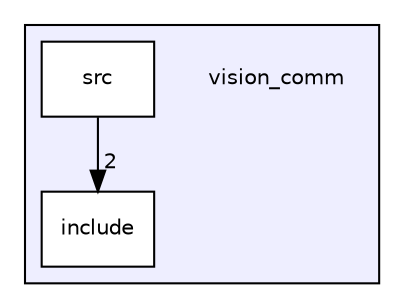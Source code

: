 digraph "vision_comm" {
  compound=true
  node [ fontsize="10", fontname="Helvetica"];
  edge [ labelfontsize="10", labelfontname="Helvetica"];
  subgraph clusterdir_a061885b2f42919925fbed26ac5d5c13 {
    graph [ bgcolor="#eeeeff", pencolor="black", label="" URL="dir_a061885b2f42919925fbed26ac5d5c13.html"];
    dir_a061885b2f42919925fbed26ac5d5c13 [shape=plaintext label="vision_comm"];
    dir_8e04d0e4646fcfa0efbcbcfb75b46a8d [shape=box label="include" color="black" fillcolor="white" style="filled" URL="dir_8e04d0e4646fcfa0efbcbcfb75b46a8d.html"];
    dir_776e3b8d5a7e6c32edf17f1ffcc6f671 [shape=box label="src" color="black" fillcolor="white" style="filled" URL="dir_776e3b8d5a7e6c32edf17f1ffcc6f671.html"];
  }
  dir_776e3b8d5a7e6c32edf17f1ffcc6f671->dir_8e04d0e4646fcfa0efbcbcfb75b46a8d [headlabel="2", labeldistance=1.5 headhref="dir_000035_000032.html"];
}

